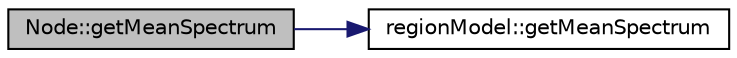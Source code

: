 digraph "Node::getMeanSpectrum"
{
  edge [fontname="Helvetica",fontsize="10",labelfontname="Helvetica",labelfontsize="10"];
  node [fontname="Helvetica",fontsize="10",shape=record];
  rankdir="LR";
  Node1 [label="Node::getMeanSpectrum",height=0.2,width=0.4,color="black", fillcolor="grey75", style="filled", fontcolor="black"];
  Node1 -> Node2 [color="midnightblue",fontsize="10",style="solid",fontname="Helvetica"];
  Node2 [label="regionModel::getMeanSpectrum",height=0.2,width=0.4,color="black", fillcolor="white", style="filled",URL="$classregion_model.html#a09d4bdb8401b2de0d2dd41d2561bca30"];
}
